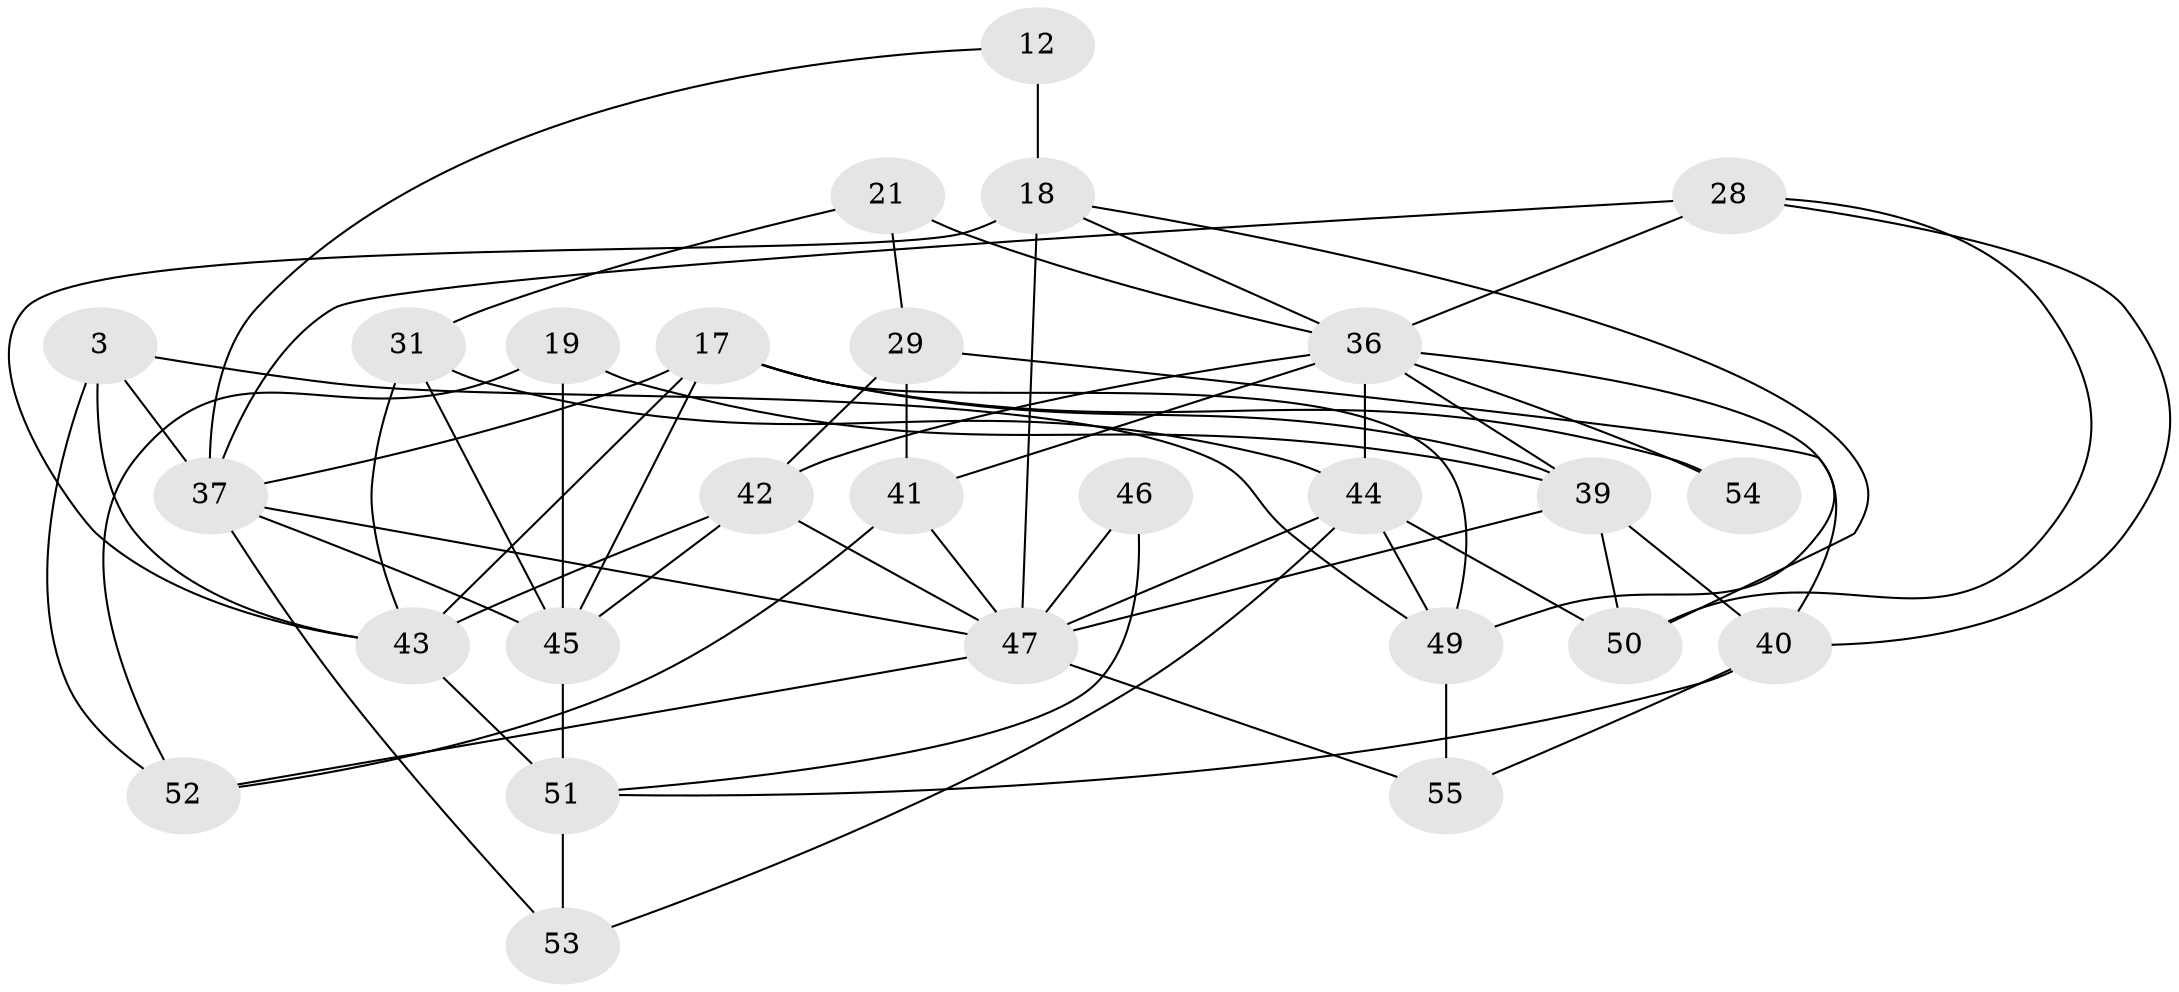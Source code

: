 // original degree distribution, {5: 0.21818181818181817, 4: 0.3090909090909091, 3: 0.2727272727272727, 2: 0.09090909090909091, 6: 0.09090909090909091, 7: 0.01818181818181818}
// Generated by graph-tools (version 1.1) at 2025/51/03/09/25 04:51:02]
// undirected, 27 vertices, 63 edges
graph export_dot {
graph [start="1"]
  node [color=gray90,style=filled];
  3;
  12;
  17 [super="+7"];
  18 [super="+9"];
  19;
  21;
  28;
  29 [super="+13"];
  31;
  36 [super="+1+22"];
  37 [super="+11"];
  39 [super="+5+23"];
  40 [super="+33"];
  41 [super="+27"];
  42 [super="+26"];
  43 [super="+24+38"];
  44 [super="+32"];
  45 [super="+6+16+25"];
  46;
  47 [super="+20"];
  49 [super="+10+34"];
  50 [super="+48"];
  51;
  52;
  53;
  54;
  55;
  3 -- 52;
  3 -- 37;
  3 -- 49 [weight=2];
  3 -- 43;
  12 -- 18 [weight=2];
  12 -- 37;
  17 -- 37 [weight=2];
  17 -- 49 [weight=2];
  17 -- 54;
  17 -- 39;
  17 -- 43 [weight=2];
  17 -- 45;
  18 -- 50 [weight=2];
  18 -- 47 [weight=2];
  18 -- 43;
  18 -- 36;
  19 -- 52;
  19 -- 39 [weight=2];
  19 -- 45 [weight=2];
  21 -- 31;
  21 -- 29;
  21 -- 36;
  28 -- 50;
  28 -- 36;
  28 -- 37;
  28 -- 40;
  29 -- 40;
  29 -- 41 [weight=2];
  29 -- 42;
  31 -- 45 [weight=2];
  31 -- 44 [weight=2];
  31 -- 43 [weight=2];
  36 -- 44 [weight=2];
  36 -- 39 [weight=2];
  36 -- 49;
  36 -- 54;
  36 -- 41;
  36 -- 42;
  37 -- 47;
  37 -- 45;
  37 -- 53;
  39 -- 50;
  39 -- 47 [weight=2];
  39 -- 40;
  40 -- 55;
  40 -- 51;
  41 -- 52 [weight=2];
  41 -- 47;
  42 -- 43;
  42 -- 45;
  42 -- 47;
  43 -- 51;
  44 -- 47;
  44 -- 53;
  44 -- 50;
  44 -- 49;
  45 -- 51 [weight=2];
  46 -- 51;
  46 -- 47;
  47 -- 52;
  47 -- 55;
  49 -- 55;
  51 -- 53;
}
